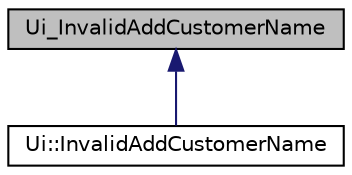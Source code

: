 digraph "Ui_InvalidAddCustomerName"
{
  edge [fontname="Helvetica",fontsize="10",labelfontname="Helvetica",labelfontsize="10"];
  node [fontname="Helvetica",fontsize="10",shape=record];
  Node0 [label="Ui_InvalidAddCustomerName",height=0.2,width=0.4,color="black", fillcolor="grey75", style="filled", fontcolor="black"];
  Node0 -> Node1 [dir="back",color="midnightblue",fontsize="10",style="solid"];
  Node1 [label="Ui::InvalidAddCustomerName",height=0.2,width=0.4,color="black", fillcolor="white", style="filled",URL="$class_ui_1_1_invalid_add_customer_name.html"];
}
